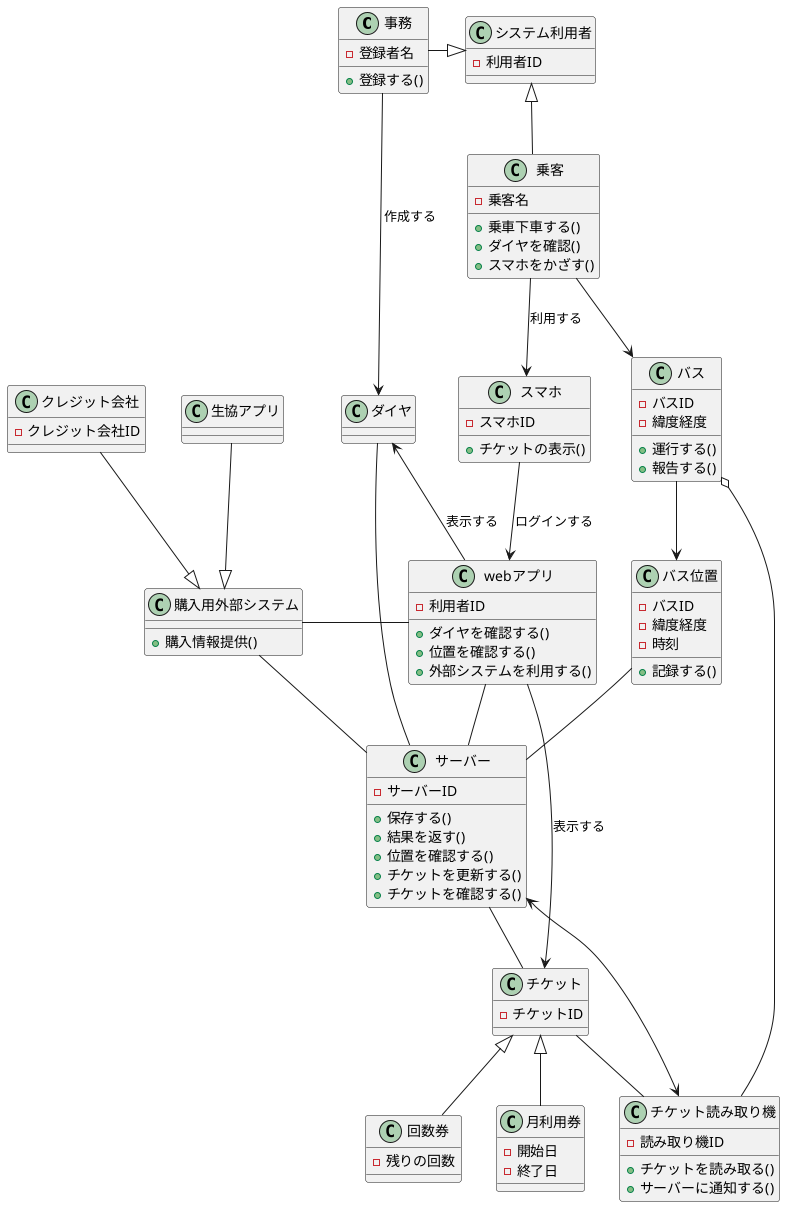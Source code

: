 @startuml test
class 事務 {
    -登録者名
    +登録する()
}

class システム利用者 {
    -利用者ID

}

class ダイヤ {
}

class 乗客 {
    -乗客名
    +乗車下車する()
    +ダイヤを確認()
    +スマホをかざす()
}

class スマホ {
    -スマホID
    +チケットの表示()
}

class webアプリ {
    -利用者ID
    +ダイヤを確認する()
    +位置を確認する()
    +外部システムを利用する()
}

class サーバー {
    -サーバーID
    +保存する()
    +結果を返す()
    +位置を確認する()
    +チケットを更新する()
    +チケットを確認する()
}

class 購入用外部システム {
    +購入情報提供()
}

class クレジット会社{
    -クレジット会社ID
}

class 生協アプリ {
}

class チケット {
    -チケットID
}

class 回数券 {
    -残りの回数
}

class 月利用券 {
    -開始日
    -終了日
}

class チケット読み取り機 {
    -読み取り機ID
    +チケットを読み取る()
    +サーバーに通知する()
}

class バス位置 {
    -バスID
    -緯度経度
    -時刻
    +記録する()
}

class バス {
    -バスID
    -緯度経度
    +運行する()
    +報告する()
}

'関係'
事務 -right-|> システム利用者
乗客 -up-|> システム利用者

事務 --> ダイヤ : 作成する

ダイヤ -- サーバー
webアプリ -up-> ダイヤ : 表示する
webアプリ -left- 購入用外部システム
webアプリ --> チケット : 表示する
webアプリ -down- サーバー

クレジット会社 --|> 購入用外部システム
生協アプリ --|> 購入用外部システム
購入用外部システム -- サーバー

乗客 -down-> スマホ : 利用する
乗客 -right-> バス
スマホ -down-> webアプリ : ログインする 

回数券 -up-|> チケット
月利用券 -up-|> チケット
チケット -- チケット読み取り機
バス o-right- チケット読み取り機
バス --> バス位置
バス位置 -- サーバー
サーバー <--> チケット読み取り機
サーバー -- チケット


@enduml
